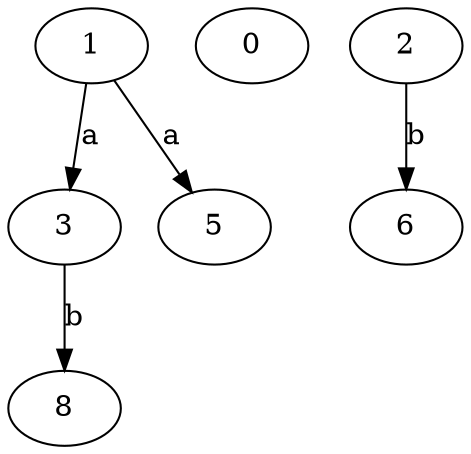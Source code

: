 strict digraph  {
3;
0;
5;
1;
6;
2;
8;
3 -> 8  [label=b];
1 -> 3  [label=a];
1 -> 5  [label=a];
2 -> 6  [label=b];
}
